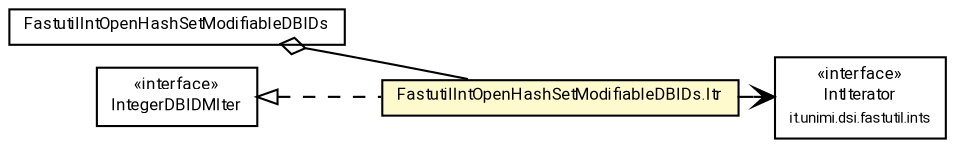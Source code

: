 #!/usr/local/bin/dot
#
# Class diagram 
# Generated by UMLGraph version R5_7_2-60-g0e99a6 (http://www.spinellis.gr/umlgraph/)
#

digraph G {
	graph [fontnames="svg"]
	edge [fontname="Roboto",fontsize=7,labelfontname="Roboto",labelfontsize=7,color="black"];
	node [fontname="Roboto",fontcolor="black",fontsize=8,shape=plaintext,margin=0,width=0,height=0];
	nodesep=0.15;
	ranksep=0.25;
	rankdir=LR;
	// de.lmu.ifi.dbs.elki.database.ids.integer.FastutilIntOpenHashSetModifiableDBIDs
	c4310606 [label=<<table title="de.lmu.ifi.dbs.elki.database.ids.integer.FastutilIntOpenHashSetModifiableDBIDs" border="0" cellborder="1" cellspacing="0" cellpadding="2" href="FastutilIntOpenHashSetModifiableDBIDs.html" target="_parent">
		<tr><td><table border="0" cellspacing="0" cellpadding="1">
		<tr><td align="center" balign="center"> <font face="Roboto">FastutilIntOpenHashSetModifiableDBIDs</font> </td></tr>
		</table></td></tr>
		</table>>, URL="FastutilIntOpenHashSetModifiableDBIDs.html"];
	// de.lmu.ifi.dbs.elki.database.ids.integer.FastutilIntOpenHashSetModifiableDBIDs.Itr
	c4310608 [label=<<table title="de.lmu.ifi.dbs.elki.database.ids.integer.FastutilIntOpenHashSetModifiableDBIDs.Itr" border="0" cellborder="1" cellspacing="0" cellpadding="2" bgcolor="lemonChiffon" href="FastutilIntOpenHashSetModifiableDBIDs.Itr.html" target="_parent">
		<tr><td><table border="0" cellspacing="0" cellpadding="1">
		<tr><td align="center" balign="center"> <font face="Roboto">FastutilIntOpenHashSetModifiableDBIDs.Itr</font> </td></tr>
		</table></td></tr>
		</table>>, URL="FastutilIntOpenHashSetModifiableDBIDs.Itr.html"];
	// de.lmu.ifi.dbs.elki.database.ids.integer.IntegerDBIDMIter
	c4310615 [label=<<table title="de.lmu.ifi.dbs.elki.database.ids.integer.IntegerDBIDMIter" border="0" cellborder="1" cellspacing="0" cellpadding="2" href="IntegerDBIDMIter.html" target="_parent">
		<tr><td><table border="0" cellspacing="0" cellpadding="1">
		<tr><td align="center" balign="center"> &#171;interface&#187; </td></tr>
		<tr><td align="center" balign="center"> <font face="Roboto">IntegerDBIDMIter</font> </td></tr>
		</table></td></tr>
		</table>>, URL="IntegerDBIDMIter.html"];
	// de.lmu.ifi.dbs.elki.database.ids.integer.FastutilIntOpenHashSetModifiableDBIDs has de.lmu.ifi.dbs.elki.database.ids.integer.FastutilIntOpenHashSetModifiableDBIDs.Itr
	c4310606 -> c4310608 [arrowhead=none,arrowtail=ediamond,dir=back,weight=4];
	// de.lmu.ifi.dbs.elki.database.ids.integer.FastutilIntOpenHashSetModifiableDBIDs.Itr implements de.lmu.ifi.dbs.elki.database.ids.integer.IntegerDBIDMIter
	c4310615 -> c4310608 [arrowtail=empty,style=dashed,dir=back,weight=9];
	// de.lmu.ifi.dbs.elki.database.ids.integer.FastutilIntOpenHashSetModifiableDBIDs.Itr navassoc it.unimi.dsi.fastutil.ints.IntIterator
	c4310608 -> c4312453 [arrowhead=open,weight=1];
	// it.unimi.dsi.fastutil.ints.IntIterator
	c4312453 [label=<<table title="it.unimi.dsi.fastutil.ints.IntIterator" border="0" cellborder="1" cellspacing="0" cellpadding="2" href="http://docs.oracle.com/javase/7/docs/api/it/unimi/dsi/fastutil/ints/IntIterator.html" target="_parent">
		<tr><td><table border="0" cellspacing="0" cellpadding="1">
		<tr><td align="center" balign="center"> &#171;interface&#187; </td></tr>
		<tr><td align="center" balign="center"> <font face="Roboto">IntIterator</font> </td></tr>
		<tr><td align="center" balign="center"> <font face="Roboto" point-size="7.0">it.unimi.dsi.fastutil.ints</font> </td></tr>
		</table></td></tr>
		</table>>, URL="http://docs.oracle.com/javase/7/docs/api/it/unimi/dsi/fastutil/ints/IntIterator.html"];
}

